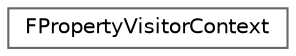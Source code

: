 digraph "Graphical Class Hierarchy"
{
 // INTERACTIVE_SVG=YES
 // LATEX_PDF_SIZE
  bgcolor="transparent";
  edge [fontname=Helvetica,fontsize=10,labelfontname=Helvetica,labelfontsize=10];
  node [fontname=Helvetica,fontsize=10,shape=box,height=0.2,width=0.4];
  rankdir="LR";
  Node0 [id="Node000000",label="FPropertyVisitorContext",height=0.2,width=0.4,color="grey40", fillcolor="white", style="filled",URL="$da/d9d/structFPropertyVisitorContext.html",tooltip=" "];
}
